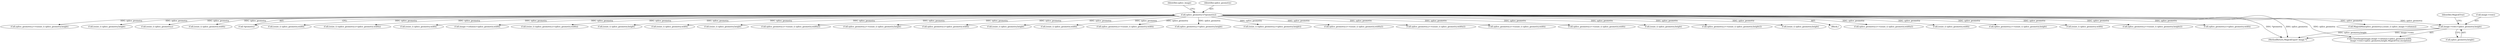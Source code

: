 digraph "0_ImageMagick_7b1cf5784b5bcd85aa9293ecf56769f68c037231@pointer" {
"1000176" [label="(Call,image->rows+splice_geometry.height)"];
"1000161" [label="(Call,splice_geometry=(*geometry))"];
"1000418" [label="(Call,MagickMin(splice_geometry.x,(ssize_t) splice_image->columns))"];
"1000161" [label="(Call,splice_geometry=(*geometry))"];
"1000400" [label="(Call,splice_geometry.y+=(ssize_t) splice_geometry.height)"];
"1000404" [label="(Call,(ssize_t) splice_geometry.height)"];
"1000443" [label="(Call,(ssize_t) splice_geometry.y)"];
"1000299" [label="(Call,(ssize_t) splice_geometry.width)"];
"1000163" [label="(Call,*geometry)"];
"1000337" [label="(Call,(ssize_t) splice_geometry.width)"];
"1000610" [label="(Call,(ssize_t) (splice_geometry.x+splice_geometry.width))"];
"1000273" [label="(Call,(ssize_t) splice_geometry.width)"];
"1000169" [label="(Call,image->columns+splice_geometry.width)"];
"1000971" [label="(Call,(ssize_t) (splice_geometry.x+splice_geometry.width))"];
"1000383" [label="(Call,(ssize_t) splice_geometry.height)"];
"1000313" [label="(Call,(ssize_t) splice_geometry.width)"];
"1000166" [label="(Identifier,splice_image)"];
"1000324" [label="(Call,(ssize_t) splice_geometry.height)"];
"1000180" [label="(Call,splice_geometry.height)"];
"1000368" [label="(Call,splice_geometry.x+=(ssize_t) splice_geometry.width/2)"];
"1000379" [label="(Call,splice_geometry.y+=(ssize_t) splice_geometry.height)"];
"1000612" [label="(Call,splice_geometry.x+splice_geometry.width)"];
"1000360" [label="(Call,(ssize_t) splice_geometry.height)"];
"1001150" [label="(MethodReturn,MagickExport Image *)"];
"1000395" [label="(Call,(ssize_t) splice_geometry.width)"];
"1000183" [label="(Identifier,MagickTrue)"];
"1000167" [label="(Call,CloneImage(image,image->columns+splice_geometry.width,\n    image->rows+splice_geometry.height,MagickTrue,exception))"];
"1000391" [label="(Call,splice_geometry.x+=(ssize_t) splice_geometry.width)"];
"1000776" [label="(Call,splice_geometry.y+splice_geometry.height)"];
"1000162" [label="(Identifier,splice_geometry)"];
"1000176" [label="(Call,image->rows+splice_geometry.height)"];
"1000774" [label="(Call,(ssize_t) (splice_geometry.y+splice_geometry.height))"];
"1000308" [label="(Call,splice_geometry.x+=(ssize_t) splice_geometry.width/2)"];
"1000294" [label="(Call,splice_geometry.y+=(ssize_t) splice_geometry.width/2)"];
"1000282" [label="(Call,splice_geometry.x+=(ssize_t) splice_geometry.width)"];
"1000333" [label="(Call,splice_geometry.x+=(ssize_t) splice_geometry.width)"];
"1000347" [label="(Call,(ssize_t) splice_geometry.height)"];
"1000342" [label="(Call,splice_geometry.y+=(ssize_t) splice_geometry.height/2)"];
"1000821" [label="(Call,(ssize_t) splice_geometry.height)"];
"1000107" [label="(Block,)"];
"1000268" [label="(Call,splice_geometry.x+=(ssize_t) splice_geometry.width/2)"];
"1000373" [label="(Call,(ssize_t) splice_geometry.width)"];
"1000356" [label="(Call,splice_geometry.y+=(ssize_t) splice_geometry.height)"];
"1000286" [label="(Call,(ssize_t) splice_geometry.width)"];
"1000319" [label="(Call,splice_geometry.y+=(ssize_t) splice_geometry.height/2)"];
"1000177" [label="(Call,image->rows)"];
"1000973" [label="(Call,splice_geometry.x+splice_geometry.width)"];
"1000176" -> "1000167"  [label="AST: "];
"1000176" -> "1000180"  [label="CFG: "];
"1000177" -> "1000176"  [label="AST: "];
"1000180" -> "1000176"  [label="AST: "];
"1000183" -> "1000176"  [label="CFG: "];
"1000176" -> "1001150"  [label="DDG: splice_geometry.height"];
"1000176" -> "1001150"  [label="DDG: image->rows"];
"1000161" -> "1000176"  [label="DDG: splice_geometry"];
"1000161" -> "1000107"  [label="AST: "];
"1000161" -> "1000163"  [label="CFG: "];
"1000162" -> "1000161"  [label="AST: "];
"1000163" -> "1000161"  [label="AST: "];
"1000166" -> "1000161"  [label="CFG: "];
"1000161" -> "1001150"  [label="DDG: *geometry"];
"1000161" -> "1001150"  [label="DDG: splice_geometry"];
"1000161" -> "1000167"  [label="DDG: splice_geometry"];
"1000161" -> "1000169"  [label="DDG: splice_geometry"];
"1000161" -> "1000268"  [label="DDG: splice_geometry"];
"1000161" -> "1000273"  [label="DDG: splice_geometry"];
"1000161" -> "1000282"  [label="DDG: splice_geometry"];
"1000161" -> "1000286"  [label="DDG: splice_geometry"];
"1000161" -> "1000294"  [label="DDG: splice_geometry"];
"1000161" -> "1000299"  [label="DDG: splice_geometry"];
"1000161" -> "1000308"  [label="DDG: splice_geometry"];
"1000161" -> "1000313"  [label="DDG: splice_geometry"];
"1000161" -> "1000319"  [label="DDG: splice_geometry"];
"1000161" -> "1000324"  [label="DDG: splice_geometry"];
"1000161" -> "1000333"  [label="DDG: splice_geometry"];
"1000161" -> "1000337"  [label="DDG: splice_geometry"];
"1000161" -> "1000342"  [label="DDG: splice_geometry"];
"1000161" -> "1000347"  [label="DDG: splice_geometry"];
"1000161" -> "1000356"  [label="DDG: splice_geometry"];
"1000161" -> "1000360"  [label="DDG: splice_geometry"];
"1000161" -> "1000368"  [label="DDG: splice_geometry"];
"1000161" -> "1000373"  [label="DDG: splice_geometry"];
"1000161" -> "1000379"  [label="DDG: splice_geometry"];
"1000161" -> "1000383"  [label="DDG: splice_geometry"];
"1000161" -> "1000391"  [label="DDG: splice_geometry"];
"1000161" -> "1000395"  [label="DDG: splice_geometry"];
"1000161" -> "1000400"  [label="DDG: splice_geometry"];
"1000161" -> "1000404"  [label="DDG: splice_geometry"];
"1000161" -> "1000418"  [label="DDG: splice_geometry"];
"1000161" -> "1000443"  [label="DDG: splice_geometry"];
"1000161" -> "1000610"  [label="DDG: splice_geometry"];
"1000161" -> "1000612"  [label="DDG: splice_geometry"];
"1000161" -> "1000774"  [label="DDG: splice_geometry"];
"1000161" -> "1000776"  [label="DDG: splice_geometry"];
"1000161" -> "1000821"  [label="DDG: splice_geometry"];
"1000161" -> "1000971"  [label="DDG: splice_geometry"];
"1000161" -> "1000973"  [label="DDG: splice_geometry"];
}
